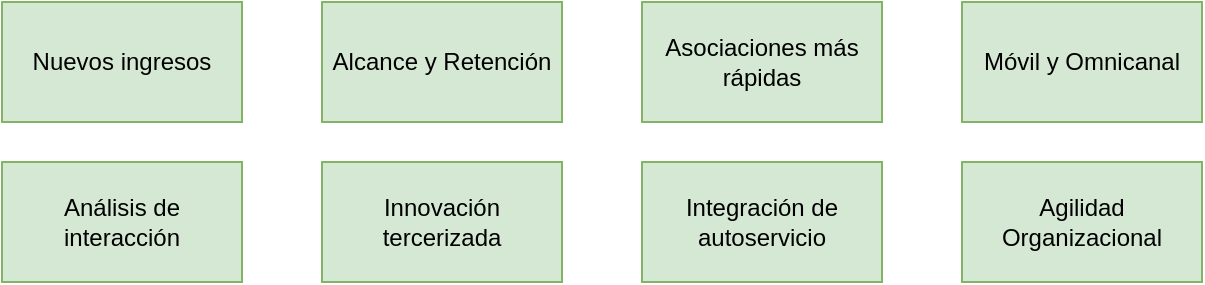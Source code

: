 <mxfile version="13.3.1" type="device" pages="2"><diagram id="fMZyqebWAnok7WBPOzMX" name="Page-1"><mxGraphModel dx="1422" dy="822" grid="1" gridSize="10" guides="1" tooltips="1" connect="1" arrows="1" fold="1" page="1" pageScale="1" pageWidth="827" pageHeight="1169" math="0" shadow="0"><root><mxCell id="0"/><mxCell id="1" parent="0"/><mxCell id="K0BlemqH1byIOQPvpJ6g-1" value="&lt;div&gt;Nuevos ingresos&lt;/div&gt;" style="rounded=0;whiteSpace=wrap;html=1;fillColor=#d5e8d4;strokeColor=#82b366;" vertex="1" parent="1"><mxGeometry x="110" y="200" width="120" height="60" as="geometry"/></mxCell><mxCell id="K0BlemqH1byIOQPvpJ6g-2" value="&lt;div&gt;Alcance y Retención&lt;/div&gt;" style="rounded=0;whiteSpace=wrap;html=1;fillColor=#d5e8d4;strokeColor=#82b366;" vertex="1" parent="1"><mxGeometry x="270" y="200" width="120" height="60" as="geometry"/></mxCell><mxCell id="K0BlemqH1byIOQPvpJ6g-4" value="&lt;div&gt;Asociaciones más rápidas&lt;/div&gt;" style="rounded=0;whiteSpace=wrap;html=1;fillColor=#d5e8d4;strokeColor=#82b366;" vertex="1" parent="1"><mxGeometry x="430" y="200" width="120" height="60" as="geometry"/></mxCell><mxCell id="K0BlemqH1byIOQPvpJ6g-5" value="&lt;div&gt;Móvil y Omnicanal&lt;/div&gt;" style="rounded=0;whiteSpace=wrap;html=1;fillColor=#d5e8d4;strokeColor=#82b366;" vertex="1" parent="1"><mxGeometry x="590" y="200" width="120" height="60" as="geometry"/></mxCell><mxCell id="K0BlemqH1byIOQPvpJ6g-6" value="&lt;div&gt;Análisis de interacción&lt;/div&gt;" style="rounded=0;whiteSpace=wrap;html=1;fillColor=#d5e8d4;strokeColor=#82b366;" vertex="1" parent="1"><mxGeometry x="110" y="280" width="120" height="60" as="geometry"/></mxCell><mxCell id="K0BlemqH1byIOQPvpJ6g-7" value="&lt;div&gt;Innovación tercerizada&lt;/div&gt;" style="rounded=0;whiteSpace=wrap;html=1;fillColor=#d5e8d4;strokeColor=#82b366;" vertex="1" parent="1"><mxGeometry x="270" y="280" width="120" height="60" as="geometry"/></mxCell><mxCell id="K0BlemqH1byIOQPvpJ6g-8" value="&lt;div&gt;Integración de autoservicio&lt;/div&gt;" style="rounded=0;whiteSpace=wrap;html=1;fillColor=#d5e8d4;strokeColor=#82b366;" vertex="1" parent="1"><mxGeometry x="430" y="280" width="120" height="60" as="geometry"/></mxCell><mxCell id="K0BlemqH1byIOQPvpJ6g-9" value="&lt;div&gt;Agilidad Organizacional&lt;/div&gt;" style="rounded=0;whiteSpace=wrap;html=1;fillColor=#d5e8d4;strokeColor=#82b366;" vertex="1" parent="1"><mxGeometry x="590" y="280" width="120" height="60" as="geometry"/></mxCell></root></mxGraphModel></diagram><diagram id="tjxzhM4diF5zTJyK0jhS" name="Page-2"><mxGraphModel dx="1422" dy="822" grid="1" gridSize="10" guides="1" tooltips="1" connect="1" arrows="1" fold="1" page="1" pageScale="1" pageWidth="827" pageHeight="1169" math="0" shadow="0"><root><mxCell id="wqEpexhMRJSDGa1fZTRq-0"/><mxCell id="wqEpexhMRJSDGa1fZTRq-1" parent="wqEpexhMRJSDGa1fZTRq-0"/><mxCell id="wqEpexhMRJSDGa1fZTRq-2" value="" style="rounded=0;whiteSpace=wrap;html=1;fillColor=#f8cecc;strokeColor=#b85450;fontStyle=1" vertex="1" parent="wqEpexhMRJSDGa1fZTRq-1"><mxGeometry x="60" y="60" width="610" height="110" as="geometry"/></mxCell><mxCell id="wqEpexhMRJSDGa1fZTRq-3" value="Presentación" style="text;html=1;strokeColor=none;fillColor=none;align=center;verticalAlign=middle;whiteSpace=wrap;rounded=0;fontStyle=1" vertex="1" parent="wqEpexhMRJSDGa1fZTRq-1"><mxGeometry x="608" y="140" width="40" height="20" as="geometry"/></mxCell><mxCell id="wqEpexhMRJSDGa1fZTRq-4" value="" style="rounded=1;whiteSpace=wrap;html=1;fillColor=#f8cecc;strokeColor=#b85450;" vertex="1" parent="wqEpexhMRJSDGa1fZTRq-1"><mxGeometry x="90" y="70" width="160" height="90" as="geometry"/></mxCell><mxCell id="wqEpexhMRJSDGa1fZTRq-5" value="Controllers" style="rounded=1;whiteSpace=wrap;html=1;fillColor=none;strokeColor=#b85450;gradientColor=none;glass=0;" vertex="1" parent="wqEpexhMRJSDGa1fZTRq-1"><mxGeometry x="105" y="90" width="130" height="30" as="geometry"/></mxCell><mxCell id="wqEpexhMRJSDGa1fZTRq-9" value="Cliente: WebApi" style="text;html=1;strokeColor=none;fillColor=none;align=center;verticalAlign=middle;whiteSpace=wrap;rounded=0;" vertex="1" parent="wqEpexhMRJSDGa1fZTRq-1"><mxGeometry x="140" y="140" width="100" height="20" as="geometry"/></mxCell><mxCell id="wqEpexhMRJSDGa1fZTRq-62" style="edgeStyle=orthogonalEdgeStyle;rounded=0;orthogonalLoop=1;jettySize=auto;html=1;entryX=0.089;entryY=0.009;entryDx=0;entryDy=0;entryPerimeter=0;endArrow=block;endFill=1;dashed=1;" edge="1" parent="wqEpexhMRJSDGa1fZTRq-1" source="wqEpexhMRJSDGa1fZTRq-12" target="wqEpexhMRJSDGa1fZTRq-18"><mxGeometry relative="1" as="geometry"><Array as="points"><mxPoint x="114" y="320"/><mxPoint x="114" y="320"/></Array></mxGeometry></mxCell><mxCell id="wqEpexhMRJSDGa1fZTRq-12" value="" style="rounded=0;whiteSpace=wrap;html=1;fillColor=#dae8fc;strokeColor=#6c8ebf;fontStyle=1" vertex="1" parent="wqEpexhMRJSDGa1fZTRq-1"><mxGeometry x="60" y="195" width="610" height="110" as="geometry"/></mxCell><mxCell id="wqEpexhMRJSDGa1fZTRq-13" value="Application" style="text;html=1;strokeColor=none;fillColor=none;align=center;verticalAlign=middle;whiteSpace=wrap;rounded=0;fontStyle=1" vertex="1" parent="wqEpexhMRJSDGa1fZTRq-1"><mxGeometry x="608" y="275" width="40" height="20" as="geometry"/></mxCell><mxCell id="wqEpexhMRJSDGa1fZTRq-14" value="" style="rounded=1;whiteSpace=wrap;html=1;fillColor=#dae8fc;strokeColor=#6c8ebf;" vertex="1" parent="wqEpexhMRJSDGa1fZTRq-1"><mxGeometry x="90" y="205" width="160" height="90" as="geometry"/></mxCell><mxCell id="wqEpexhMRJSDGa1fZTRq-15" value="Implements" style="rounded=1;whiteSpace=wrap;html=1;fillColor=#dae8fc;strokeColor=#6c8ebf;" vertex="1" parent="wqEpexhMRJSDGa1fZTRq-1"><mxGeometry x="110" y="245" width="130" height="30" as="geometry"/></mxCell><mxCell id="wqEpexhMRJSDGa1fZTRq-16" value="Servicios de Aplicación" style="text;html=1;strokeColor=none;fillColor=none;align=center;verticalAlign=middle;whiteSpace=wrap;rounded=0;" vertex="1" parent="wqEpexhMRJSDGa1fZTRq-1"><mxGeometry x="110" y="275" width="130" height="20" as="geometry"/></mxCell><mxCell id="wqEpexhMRJSDGa1fZTRq-17" value="Abstract" style="rounded=1;whiteSpace=wrap;html=1;fillColor=#dae8fc;strokeColor=#6c8ebf;" vertex="1" parent="wqEpexhMRJSDGa1fZTRq-1"><mxGeometry x="110" y="209" width="130" height="30" as="geometry"/></mxCell><mxCell id="wqEpexhMRJSDGa1fZTRq-33" style="edgeStyle=orthogonalEdgeStyle;rounded=0;orthogonalLoop=1;jettySize=auto;html=1;exitX=0.5;exitY=0;exitDx=0;exitDy=0;entryX=0.426;entryY=1;entryDx=0;entryDy=0;entryPerimeter=0;endArrow=block;endFill=1;" edge="1" parent="wqEpexhMRJSDGa1fZTRq-1" source="wqEpexhMRJSDGa1fZTRq-18" target="wqEpexhMRJSDGa1fZTRq-26"><mxGeometry relative="1" as="geometry"/></mxCell><mxCell id="wqEpexhMRJSDGa1fZTRq-18" value="" style="rounded=0;whiteSpace=wrap;html=1;fillColor=#d5e8d4;strokeColor=#82b366;fontStyle=1" vertex="1" parent="wqEpexhMRJSDGa1fZTRq-1"><mxGeometry x="60" y="470" width="610" height="110" as="geometry"/></mxCell><mxCell id="wqEpexhMRJSDGa1fZTRq-19" value="Infraestructure" style="text;html=1;strokeColor=none;fillColor=none;align=center;verticalAlign=middle;whiteSpace=wrap;rounded=0;fontStyle=1" vertex="1" parent="wqEpexhMRJSDGa1fZTRq-1"><mxGeometry x="604" y="550" width="40" height="20" as="geometry"/></mxCell><mxCell id="wqEpexhMRJSDGa1fZTRq-20" value="" style="rounded=1;whiteSpace=wrap;html=1;fillColor=#d5e8d4;strokeColor=#82b366;" vertex="1" parent="wqEpexhMRJSDGa1fZTRq-1"><mxGeometry x="90" y="480" width="210" height="90" as="geometry"/></mxCell><mxCell id="wqEpexhMRJSDGa1fZTRq-21" value="Repositories&lt;br&gt;(Implements)" style="rounded=1;whiteSpace=wrap;html=1;fillColor=#d5e8d4;strokeColor=#82b366;" vertex="1" parent="wqEpexhMRJSDGa1fZTRq-1"><mxGeometry x="138" y="510" width="130" height="30" as="geometry"/></mxCell><mxCell id="wqEpexhMRJSDGa1fZTRq-22" value="Infraestructure.Data.Repositories" style="text;html=1;strokeColor=none;fillColor=none;align=center;verticalAlign=middle;whiteSpace=wrap;rounded=0;" vertex="1" parent="wqEpexhMRJSDGa1fZTRq-1"><mxGeometry x="125" y="550" width="130" height="20" as="geometry"/></mxCell><mxCell id="wqEpexhMRJSDGa1fZTRq-32" style="edgeStyle=orthogonalEdgeStyle;rounded=0;orthogonalLoop=1;jettySize=auto;html=1;entryX=0.566;entryY=1.009;entryDx=0;entryDy=0;endArrow=none;endFill=0;entryPerimeter=0;startArrow=block;startFill=1;" edge="1" parent="wqEpexhMRJSDGa1fZTRq-1" source="wqEpexhMRJSDGa1fZTRq-26" target="wqEpexhMRJSDGa1fZTRq-12"><mxGeometry relative="1" as="geometry"/></mxCell><mxCell id="wqEpexhMRJSDGa1fZTRq-26" value="" style="rounded=0;whiteSpace=wrap;html=1;fillColor=#e1d5e7;strokeColor=#9673a6;fontStyle=1" vertex="1" parent="wqEpexhMRJSDGa1fZTRq-1"><mxGeometry x="140" y="330" width="530" height="110" as="geometry"/></mxCell><mxCell id="wqEpexhMRJSDGa1fZTRq-27" value="Domain" style="text;html=1;strokeColor=none;fillColor=none;align=center;verticalAlign=middle;whiteSpace=wrap;rounded=0;fontStyle=1" vertex="1" parent="wqEpexhMRJSDGa1fZTRq-1"><mxGeometry x="608" y="410" width="40" height="20" as="geometry"/></mxCell><mxCell id="wqEpexhMRJSDGa1fZTRq-28" value="&lt;span style=&quot;color: rgba(0 , 0 , 0 , 0) ; font-family: monospace ; font-size: 0px&quot;&gt;%3CmxGraphModel%3E%3Croot%3E%3CmxCell%20id%3D%220%22%2F%3E%3CmxCell%20id%3D%221%22%20parent%3D%220%22%2F%3E%3CmxCell%20id%3D%222%22%20value%3D%22%26lt%3Bi%26gt%3BIGenericRepository%26lt%3B%2Fi%26gt%3B%22%20style%3D%22text%3Bhtml%3D1%3BstrokeColor%3Dnone%3BfillColor%3Dnone%3Balign%3Dcenter%3BverticalAlign%3Dmiddle%3BwhiteSpace%3Dwrap%3Brounded%3D0%3B%22%20vertex%3D%221%22%20parent%3D%221%22%3E%3CmxGeometry%20x%3D%22344%22%20y%3D%22355%22%20width%3D%22146%22%20height%3D%2220%22%20as%3D%22geometry%22%2F%3E%3C%2FmxCell%3E%3CmxCell%20id%3D%223%22%20value%3D%22%26lt%3Bi%26gt%3BIUnitOfWork%26lt%3B%2Fi%26gt%3B%22%20style%3D%22text%3Bhtml%3D1%3BstrokeColor%3Dnone%3BfillColor%3Dnone%3Balign%3Dcenter%3BverticalAlign%3Dmiddle%3BwhiteSpace%3Dwrap%3Brounded%3D0%3B%22%20vertex%3D%221%22%20parent%3D%221%22%3E%3CmxGeometry%20x%3D%22344%22%20y%3D%22373%22%20width%3D%22146%22%20height%3D%2220%22%20as%3D%22geometry%22%2F%3E%3C%2FmxCell%3E%3C%2Froot%3E%3C%2FmxGraphModel%3E&lt;/span&gt;" style="rounded=1;whiteSpace=wrap;html=1;fillColor=#e1d5e7;strokeColor=#9673a6;" vertex="1" parent="wqEpexhMRJSDGa1fZTRq-1"><mxGeometry x="150" y="350" width="170" height="80" as="geometry"/></mxCell><mxCell id="wqEpexhMRJSDGa1fZTRq-30" value="Abstracts: (Interfaz/Contract)" style="text;html=1;strokeColor=none;fillColor=none;align=center;verticalAlign=middle;whiteSpace=wrap;rounded=0;" vertex="1" parent="wqEpexhMRJSDGa1fZTRq-1"><mxGeometry x="160" y="410" width="160" height="20" as="geometry"/></mxCell><mxCell id="wqEpexhMRJSDGa1fZTRq-34" style="edgeStyle=orthogonalEdgeStyle;rounded=0;orthogonalLoop=1;jettySize=auto;html=1;entryX=0.5;entryY=0;entryDx=0;entryDy=0;endArrow=block;endFill=1;" edge="1" parent="wqEpexhMRJSDGa1fZTRq-1" source="wqEpexhMRJSDGa1fZTRq-4" target="wqEpexhMRJSDGa1fZTRq-14"><mxGeometry relative="1" as="geometry"/></mxCell><mxCell id="wqEpexhMRJSDGa1fZTRq-39" value="IEntity&lt;br&gt;Entity" style="rounded=1;whiteSpace=wrap;html=1;fillColor=#e1d5e7;strokeColor=#9673a6;" vertex="1" parent="wqEpexhMRJSDGa1fZTRq-1"><mxGeometry x="340" y="345" width="160" height="70" as="geometry"/></mxCell><mxCell id="wqEpexhMRJSDGa1fZTRq-40" value="Base: Layer Super Types" style="text;html=1;strokeColor=none;fillColor=none;align=center;verticalAlign=middle;whiteSpace=wrap;rounded=0;" vertex="1" parent="wqEpexhMRJSDGa1fZTRq-1"><mxGeometry x="344" y="393" width="146" height="20" as="geometry"/></mxCell><mxCell id="wqEpexhMRJSDGa1fZTRq-45" value="&lt;i&gt;IGenericRepository&lt;/i&gt;" style="text;html=1;strokeColor=none;fillColor=none;align=center;verticalAlign=middle;whiteSpace=wrap;rounded=0;" vertex="1" parent="wqEpexhMRJSDGa1fZTRq-1"><mxGeometry x="170" y="361" width="146" height="20" as="geometry"/></mxCell><mxCell id="wqEpexhMRJSDGa1fZTRq-46" value="&lt;i&gt;IUnitOfWork&lt;/i&gt;" style="text;html=1;strokeColor=none;fillColor=none;align=center;verticalAlign=middle;whiteSpace=wrap;rounded=0;" vertex="1" parent="wqEpexhMRJSDGa1fZTRq-1"><mxGeometry x="170" y="379" width="146" height="20" as="geometry"/></mxCell><mxCell id="wqEpexhMRJSDGa1fZTRq-47" value="" style="rounded=1;whiteSpace=wrap;html=1;fillColor=#d5e8d4;strokeColor=#82b366;" vertex="1" parent="wqEpexhMRJSDGa1fZTRq-1"><mxGeometry x="325" y="480" width="160" height="90" as="geometry"/></mxCell><mxCell id="wqEpexhMRJSDGa1fZTRq-48" value="Base: Layer Super Types" style="text;html=1;strokeColor=none;fillColor=none;align=center;verticalAlign=middle;whiteSpace=wrap;rounded=0;" vertex="1" parent="wqEpexhMRJSDGa1fZTRq-1"><mxGeometry x="329" y="548" width="146" height="20" as="geometry"/></mxCell><mxCell id="wqEpexhMRJSDGa1fZTRq-49" value="DbContextBase" style="text;html=1;strokeColor=none;fillColor=none;align=center;verticalAlign=middle;whiteSpace=wrap;rounded=0;" vertex="1" parent="wqEpexhMRJSDGa1fZTRq-1"><mxGeometry x="329" y="490" width="146" height="20" as="geometry"/></mxCell><mxCell id="wqEpexhMRJSDGa1fZTRq-50" value="GenericRepository" style="text;html=1;strokeColor=none;fillColor=none;align=center;verticalAlign=middle;whiteSpace=wrap;rounded=0;" vertex="1" parent="wqEpexhMRJSDGa1fZTRq-1"><mxGeometry x="329" y="510" width="146" height="20" as="geometry"/></mxCell><mxCell id="wqEpexhMRJSDGa1fZTRq-51" value="UnitOfWork" style="text;html=1;strokeColor=none;fillColor=none;align=center;verticalAlign=middle;whiteSpace=wrap;rounded=0;" vertex="1" parent="wqEpexhMRJSDGa1fZTRq-1"><mxGeometry x="329" y="528" width="146" height="20" as="geometry"/></mxCell><mxCell id="wqEpexhMRJSDGa1fZTRq-52" value="&lt;span&gt;Entities&lt;/span&gt;" style="rounded=1;whiteSpace=wrap;html=1;fillColor=#e1d5e7;strokeColor=#9673a6;" vertex="1" parent="wqEpexhMRJSDGa1fZTRq-1"><mxGeometry x="510" y="350" width="130" height="35" as="geometry"/></mxCell><mxCell id="wqEpexhMRJSDGa1fZTRq-61" style="edgeStyle=orthogonalEdgeStyle;rounded=0;orthogonalLoop=1;jettySize=auto;html=1;exitX=0;exitY=0.5;exitDx=0;exitDy=0;endArrow=block;endFill=1;" edge="1" parent="wqEpexhMRJSDGa1fZTRq-1" source="wqEpexhMRJSDGa1fZTRq-56" target="wqEpexhMRJSDGa1fZTRq-14"><mxGeometry relative="1" as="geometry"/></mxCell><mxCell id="wqEpexhMRJSDGa1fZTRq-56" value="&lt;i&gt;IEntityService&lt;/i&gt;" style="rounded=1;whiteSpace=wrap;html=1;fillColor=#dae8fc;strokeColor=#6c8ebf;" vertex="1" parent="wqEpexhMRJSDGa1fZTRq-1"><mxGeometry x="270" y="205" width="160" height="90" as="geometry"/></mxCell><mxCell id="wqEpexhMRJSDGa1fZTRq-57" value="Base" style="text;html=1;strokeColor=none;fillColor=none;align=center;verticalAlign=middle;whiteSpace=wrap;rounded=0;" vertex="1" parent="wqEpexhMRJSDGa1fZTRq-1"><mxGeometry x="374" y="275" width="56" height="20" as="geometry"/></mxCell><mxCell id="wqEpexhMRJSDGa1fZTRq-63" value="" style="endArrow=open;html=1;endFill=0;" edge="1" parent="wqEpexhMRJSDGa1fZTRq-1"><mxGeometry width="50" height="50" relative="1" as="geometry"><mxPoint x="100" y="410" as="sourcePoint"/><mxPoint x="100" y="390" as="targetPoint"/></mxGeometry></mxCell><mxCell id="wqEpexhMRJSDGa1fZTRq-65" value="" style="endArrow=open;html=1;endFill=0;" edge="1" parent="wqEpexhMRJSDGa1fZTRq-1"><mxGeometry width="50" height="50" relative="1" as="geometry"><mxPoint x="332" y="324" as="sourcePoint"/><mxPoint x="332" y="307" as="targetPoint"/></mxGeometry></mxCell><mxCell id="wqEpexhMRJSDGa1fZTRq-66" value="" style="endArrow=open;html=1;endFill=0;" edge="1" parent="wqEpexhMRJSDGa1fZTRq-1"><mxGeometry width="50" height="50" relative="1" as="geometry"><mxPoint x="153" y="193" as="sourcePoint"/><mxPoint x="153" y="176" as="targetPoint"/></mxGeometry></mxCell><mxCell id="wqEpexhMRJSDGa1fZTRq-69" value="" style="rounded=0;whiteSpace=wrap;html=1;shadow=1;glass=0;comic=1;fillColor=none;gradientColor=none;" vertex="1" parent="wqEpexhMRJSDGa1fZTRq-1"><mxGeometry x="60" y="600" width="310" height="130" as="geometry"/></mxCell><mxCell id="wqEpexhMRJSDGa1fZTRq-73" value="" style="endArrow=open;html=1;endFill=0;" edge="1" parent="wqEpexhMRJSDGa1fZTRq-1"><mxGeometry width="50" height="50" relative="1" as="geometry"><mxPoint x="80" y="628" as="sourcePoint"/><mxPoint x="80" y="608" as="targetPoint"/></mxGeometry></mxCell><mxCell id="wqEpexhMRJSDGa1fZTRq-74" value="Retorno de Entidades / DTOs" style="text;html=1;strokeColor=none;fillColor=none;align=left;verticalAlign=middle;whiteSpace=wrap;rounded=0;shadow=1;glass=0;comic=1;" vertex="1" parent="wqEpexhMRJSDGa1fZTRq-1"><mxGeometry x="100" y="610" width="182" height="20" as="geometry"/></mxCell><mxCell id="wqEpexhMRJSDGa1fZTRq-75" style="edgeStyle=orthogonalEdgeStyle;rounded=0;orthogonalLoop=1;jettySize=auto;html=1;endArrow=block;endFill=1;dashed=1;" edge="1" parent="wqEpexhMRJSDGa1fZTRq-1"><mxGeometry relative="1" as="geometry"><mxPoint x="80" y="640" as="sourcePoint"/><mxPoint x="80" y="670" as="targetPoint"/><Array as="points"><mxPoint x="80" y="655"/><mxPoint x="80" y="655"/></Array></mxGeometry></mxCell><mxCell id="wqEpexhMRJSDGa1fZTRq-76" value="Dependencia Indirecta" style="text;html=1;strokeColor=none;fillColor=none;align=left;verticalAlign=middle;whiteSpace=wrap;rounded=0;shadow=1;glass=0;comic=1;" vertex="1" parent="wqEpexhMRJSDGa1fZTRq-1"><mxGeometry x="100" y="640" width="166" height="20" as="geometry"/></mxCell><mxCell id="wqEpexhMRJSDGa1fZTRq-80" style="edgeStyle=orthogonalEdgeStyle;rounded=0;orthogonalLoop=1;jettySize=auto;html=1;endArrow=block;endFill=1;" edge="1" parent="wqEpexhMRJSDGa1fZTRq-1"><mxGeometry relative="1" as="geometry"><mxPoint x="80" y="677" as="sourcePoint"/><mxPoint x="80" y="707" as="targetPoint"/><Array as="points"><mxPoint x="80" y="692"/><mxPoint x="80" y="692"/></Array></mxGeometry></mxCell><mxCell id="wqEpexhMRJSDGa1fZTRq-82" value="Dependencia Directa" style="text;html=1;strokeColor=none;fillColor=none;align=left;verticalAlign=middle;whiteSpace=wrap;rounded=0;shadow=1;glass=0;comic=1;" vertex="1" parent="wqEpexhMRJSDGa1fZTRq-1"><mxGeometry x="100" y="680" width="166" height="20" as="geometry"/></mxCell></root></mxGraphModel></diagram></mxfile>
